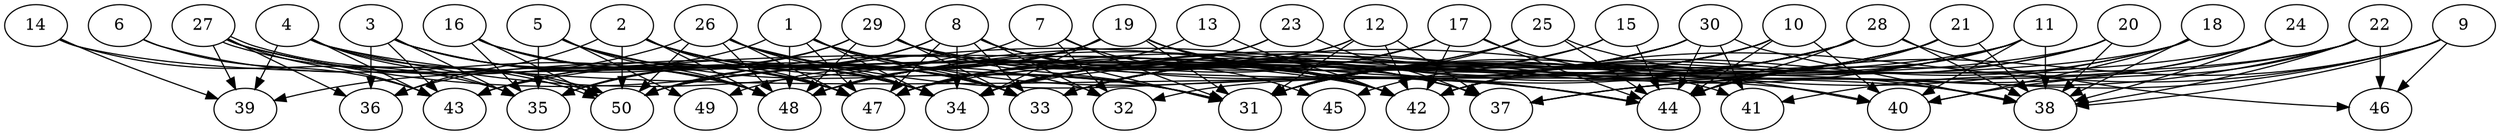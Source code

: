 // DAG automatically generated by daggen at Thu Oct  3 14:07:57 2019
// ./daggen --dot -n 50 --ccr 0.5 --fat 0.9 --regular 0.9 --density 0.5 --mindata 5242880 --maxdata 52428800 
digraph G {
  1 [size="22984704", alpha="0.14", expect_size="11492352"] 
  1 -> 31 [size ="11492352"]
  1 -> 33 [size ="11492352"]
  1 -> 34 [size ="11492352"]
  1 -> 36 [size ="11492352"]
  1 -> 44 [size ="11492352"]
  1 -> 47 [size ="11492352"]
  1 -> 48 [size ="11492352"]
  2 [size="45498368", alpha="0.06", expect_size="22749184"] 
  2 -> 31 [size ="22749184"]
  2 -> 33 [size ="22749184"]
  2 -> 34 [size ="22749184"]
  2 -> 36 [size ="22749184"]
  2 -> 47 [size ="22749184"]
  2 -> 48 [size ="22749184"]
  2 -> 50 [size ="22749184"]
  3 [size="10733568", alpha="0.10", expect_size="5366784"] 
  3 -> 33 [size ="5366784"]
  3 -> 34 [size ="5366784"]
  3 -> 35 [size ="5366784"]
  3 -> 36 [size ="5366784"]
  3 -> 43 [size ="5366784"]
  3 -> 47 [size ="5366784"]
  3 -> 48 [size ="5366784"]
  4 [size="54589440", alpha="0.19", expect_size="27294720"] 
  4 -> 35 [size ="27294720"]
  4 -> 37 [size ="27294720"]
  4 -> 39 [size ="27294720"]
  4 -> 40 [size ="27294720"]
  4 -> 43 [size ="27294720"]
  4 -> 50 [size ="27294720"]
  5 [size="27437056", alpha="0.16", expect_size="13718528"] 
  5 -> 31 [size ="13718528"]
  5 -> 35 [size ="13718528"]
  5 -> 47 [size ="13718528"]
  5 -> 48 [size ="13718528"]
  5 -> 49 [size ="13718528"]
  6 [size="101869568", alpha="0.17", expect_size="50934784"] 
  6 -> 43 [size ="50934784"]
  6 -> 48 [size ="50934784"]
  7 [size="33394688", alpha="0.08", expect_size="16697344"] 
  7 -> 31 [size ="16697344"]
  7 -> 32 [size ="16697344"]
  7 -> 43 [size ="16697344"]
  7 -> 45 [size ="16697344"]
  8 [size="54956032", alpha="0.05", expect_size="27478016"] 
  8 -> 31 [size ="27478016"]
  8 -> 32 [size ="27478016"]
  8 -> 33 [size ="27478016"]
  8 -> 34 [size ="27478016"]
  8 -> 35 [size ="27478016"]
  8 -> 37 [size ="27478016"]
  8 -> 42 [size ="27478016"]
  8 -> 47 [size ="27478016"]
  8 -> 50 [size ="27478016"]
  9 [size="94873600", alpha="0.07", expect_size="47436800"] 
  9 -> 37 [size ="47436800"]
  9 -> 38 [size ="47436800"]
  9 -> 42 [size ="47436800"]
  9 -> 44 [size ="47436800"]
  9 -> 46 [size ="47436800"]
  10 [size="98885632", alpha="0.09", expect_size="49442816"] 
  10 -> 31 [size ="49442816"]
  10 -> 33 [size ="49442816"]
  10 -> 34 [size ="49442816"]
  10 -> 40 [size ="49442816"]
  10 -> 44 [size ="49442816"]
  10 -> 45 [size ="49442816"]
  11 [size="98359296", alpha="0.00", expect_size="49179648"] 
  11 -> 31 [size ="49179648"]
  11 -> 34 [size ="49179648"]
  11 -> 38 [size ="49179648"]
  11 -> 40 [size ="49179648"]
  11 -> 42 [size ="49179648"]
  11 -> 44 [size ="49179648"]
  11 -> 50 [size ="49179648"]
  12 [size="70969344", alpha="0.14", expect_size="35484672"] 
  12 -> 31 [size ="35484672"]
  12 -> 34 [size ="35484672"]
  12 -> 37 [size ="35484672"]
  12 -> 42 [size ="35484672"]
  12 -> 48 [size ="35484672"]
  13 [size="96954368", alpha="0.08", expect_size="48477184"] 
  13 -> 42 [size ="48477184"]
  13 -> 47 [size ="48477184"]
  14 [size="48570368", alpha="0.19", expect_size="24285184"] 
  14 -> 35 [size ="24285184"]
  14 -> 39 [size ="24285184"]
  14 -> 42 [size ="24285184"]
  15 [size="45162496", alpha="0.13", expect_size="22581248"] 
  15 -> 31 [size ="22581248"]
  15 -> 33 [size ="22581248"]
  15 -> 44 [size ="22581248"]
  16 [size="26517504", alpha="0.06", expect_size="13258752"] 
  16 -> 33 [size ="13258752"]
  16 -> 34 [size ="13258752"]
  16 -> 35 [size ="13258752"]
  16 -> 48 [size ="13258752"]
  16 -> 50 [size ="13258752"]
  17 [size="13613056", alpha="0.08", expect_size="6806528"] 
  17 -> 33 [size ="6806528"]
  17 -> 40 [size ="6806528"]
  17 -> 42 [size ="6806528"]
  17 -> 44 [size ="6806528"]
  17 -> 47 [size ="6806528"]
  17 -> 48 [size ="6806528"]
  18 [size="51390464", alpha="0.03", expect_size="25695232"] 
  18 -> 32 [size ="25695232"]
  18 -> 33 [size ="25695232"]
  18 -> 38 [size ="25695232"]
  18 -> 40 [size ="25695232"]
  18 -> 42 [size ="25695232"]
  19 [size="75216896", alpha="0.10", expect_size="37608448"] 
  19 -> 31 [size ="37608448"]
  19 -> 34 [size ="37608448"]
  19 -> 35 [size ="37608448"]
  19 -> 41 [size ="37608448"]
  19 -> 42 [size ="37608448"]
  19 -> 44 [size ="37608448"]
  19 -> 48 [size ="37608448"]
  19 -> 49 [size ="37608448"]
  20 [size="13838336", alpha="0.04", expect_size="6919168"] 
  20 -> 38 [size ="6919168"]
  20 -> 42 [size ="6919168"]
  20 -> 44 [size ="6919168"]
  20 -> 50 [size ="6919168"]
  21 [size="57851904", alpha="0.00", expect_size="28925952"] 
  21 -> 31 [size ="28925952"]
  21 -> 33 [size ="28925952"]
  21 -> 34 [size ="28925952"]
  21 -> 38 [size ="28925952"]
  21 -> 42 [size ="28925952"]
  21 -> 44 [size ="28925952"]
  22 [size="57972736", alpha="0.04", expect_size="28986368"] 
  22 -> 34 [size ="28986368"]
  22 -> 37 [size ="28986368"]
  22 -> 38 [size ="28986368"]
  22 -> 40 [size ="28986368"]
  22 -> 43 [size ="28986368"]
  22 -> 46 [size ="28986368"]
  23 [size="29534208", alpha="0.08", expect_size="14767104"] 
  23 -> 34 [size ="14767104"]
  23 -> 37 [size ="14767104"]
  23 -> 47 [size ="14767104"]
  24 [size="66183168", alpha="0.01", expect_size="33091584"] 
  24 -> 37 [size ="33091584"]
  24 -> 38 [size ="33091584"]
  24 -> 41 [size ="33091584"]
  24 -> 47 [size ="33091584"]
  25 [size="63778816", alpha="0.18", expect_size="31889408"] 
  25 -> 31 [size ="31889408"]
  25 -> 34 [size ="31889408"]
  25 -> 38 [size ="31889408"]
  25 -> 44 [size ="31889408"]
  25 -> 50 [size ="31889408"]
  26 [size="30930944", alpha="0.14", expect_size="15465472"] 
  26 -> 32 [size ="15465472"]
  26 -> 33 [size ="15465472"]
  26 -> 34 [size ="15465472"]
  26 -> 39 [size ="15465472"]
  26 -> 44 [size ="15465472"]
  26 -> 47 [size ="15465472"]
  26 -> 48 [size ="15465472"]
  26 -> 50 [size ="15465472"]
  27 [size="60100608", alpha="0.16", expect_size="30050304"] 
  27 -> 34 [size ="30050304"]
  27 -> 36 [size ="30050304"]
  27 -> 39 [size ="30050304"]
  27 -> 42 [size ="30050304"]
  27 -> 43 [size ="30050304"]
  27 -> 47 [size ="30050304"]
  27 -> 50 [size ="30050304"]
  27 -> 50 [size ="30050304"]
  28 [size="97607680", alpha="0.06", expect_size="48803840"] 
  28 -> 31 [size ="48803840"]
  28 -> 33 [size ="48803840"]
  28 -> 38 [size ="48803840"]
  28 -> 42 [size ="48803840"]
  28 -> 44 [size ="48803840"]
  28 -> 46 [size ="48803840"]
  28 -> 47 [size ="48803840"]
  28 -> 48 [size ="48803840"]
  29 [size="19615744", alpha="0.15", expect_size="9807872"] 
  29 -> 31 [size ="9807872"]
  29 -> 33 [size ="9807872"]
  29 -> 35 [size ="9807872"]
  29 -> 38 [size ="9807872"]
  29 -> 42 [size ="9807872"]
  29 -> 43 [size ="9807872"]
  29 -> 48 [size ="9807872"]
  30 [size="65171456", alpha="0.02", expect_size="32585728"] 
  30 -> 31 [size ="32585728"]
  30 -> 33 [size ="32585728"]
  30 -> 38 [size ="32585728"]
  30 -> 41 [size ="32585728"]
  30 -> 44 [size ="32585728"]
  30 -> 47 [size ="32585728"]
  30 -> 48 [size ="32585728"]
  31 [size="81723392", alpha="0.08", expect_size="40861696"] 
  32 [size="81772544", alpha="0.06", expect_size="40886272"] 
  33 [size="100333568", alpha="0.03", expect_size="50166784"] 
  34 [size="43284480", alpha="0.08", expect_size="21642240"] 
  35 [size="49102848", alpha="0.01", expect_size="24551424"] 
  36 [size="40366080", alpha="0.16", expect_size="20183040"] 
  37 [size="14088192", alpha="0.13", expect_size="7044096"] 
  38 [size="87554048", alpha="0.18", expect_size="43777024"] 
  39 [size="22116352", alpha="0.17", expect_size="11058176"] 
  40 [size="90908672", alpha="0.16", expect_size="45454336"] 
  41 [size="99217408", alpha="0.06", expect_size="49608704"] 
  42 [size="40548352", alpha="0.05", expect_size="20274176"] 
  43 [size="69752832", alpha="0.09", expect_size="34876416"] 
  44 [size="84561920", alpha="0.05", expect_size="42280960"] 
  45 [size="28688384", alpha="0.11", expect_size="14344192"] 
  46 [size="31182848", alpha="0.02", expect_size="15591424"] 
  47 [size="13705216", alpha="0.04", expect_size="6852608"] 
  48 [size="73756672", alpha="0.04", expect_size="36878336"] 
  49 [size="63498240", alpha="0.06", expect_size="31749120"] 
  50 [size="47661056", alpha="0.20", expect_size="23830528"] 
}

